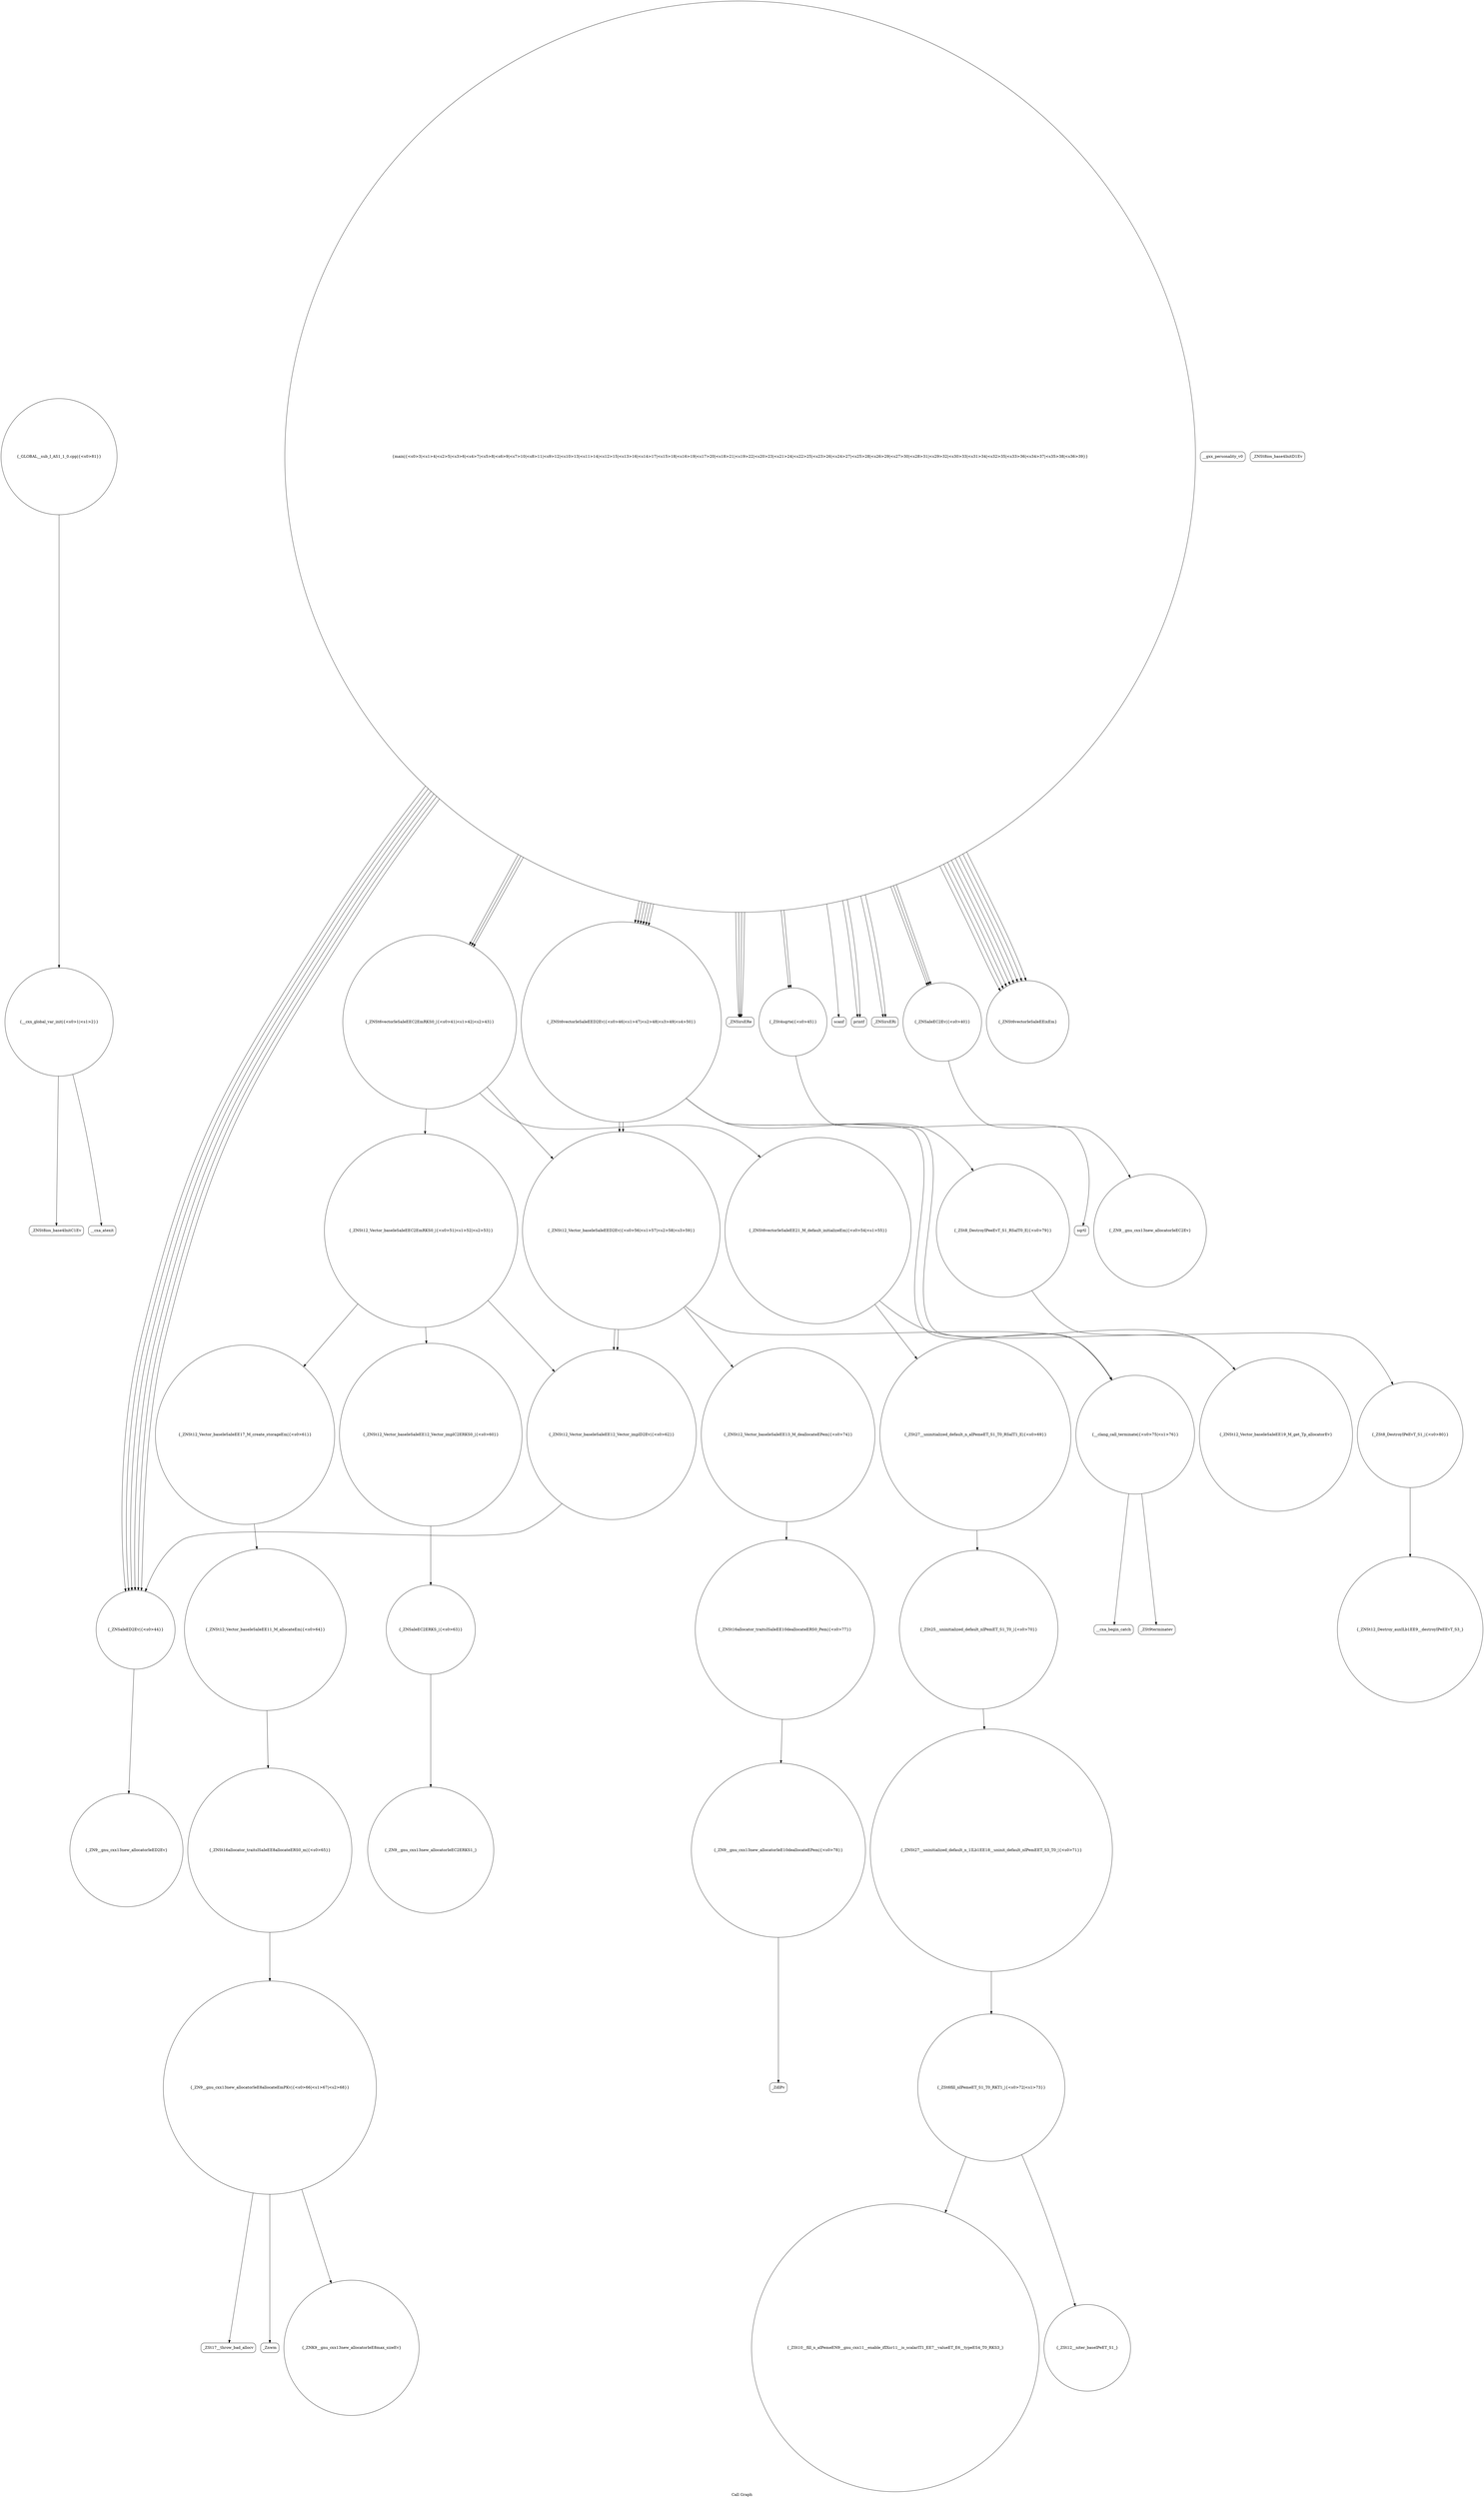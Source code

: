 digraph "Call Graph" {
	label="Call Graph";

	Node0x559822d89100 [shape=record,shape=circle,label="{__cxx_global_var_init|{<s0>1|<s1>2}}"];
	Node0x559822d89100:s0 -> Node0x559822d89180[color=black];
	Node0x559822d89100:s1 -> Node0x559822d89280[color=black];
	Node0x559822d8a780 [shape=record,shape=circle,label="{_ZN9__gnu_cxx13new_allocatorIeE10deallocateEPem|{<s0>78}}"];
	Node0x559822d8a780:s0 -> Node0x559822d8a800[color=black];
	Node0x559822d89480 [shape=record,shape=Mrecord,label="{_ZNSirsERe}"];
	Node0x559822d89800 [shape=record,shape=circle,label="{_ZSt4sqrte|{<s0>45}}"];
	Node0x559822d89800:s0 -> Node0x559822d89900[color=black];
	Node0x559822d89b80 [shape=record,shape=circle,label="{_ZNSt12_Vector_baseIeSaIeEED2Ev|{<s0>56|<s1>57|<s2>58|<s3>59}}"];
	Node0x559822d89b80:s0 -> Node0x559822d8a500[color=black];
	Node0x559822d89b80:s1 -> Node0x559822d89d00[color=black];
	Node0x559822d89b80:s2 -> Node0x559822d89d00[color=black];
	Node0x559822d89b80:s3 -> Node0x559822d8a580[color=black];
	Node0x559822d89f00 [shape=record,shape=circle,label="{_ZNSt16allocator_traitsISaIeEE8allocateERS0_m|{<s0>65}}"];
	Node0x559822d89f00:s0 -> Node0x559822d89f80[color=black];
	Node0x559822d8a280 [shape=record,shape=circle,label="{_ZSt25__uninitialized_default_nIPemET_S1_T0_|{<s0>70}}"];
	Node0x559822d8a280:s0 -> Node0x559822d8a300[color=black];
	Node0x559822d8a600 [shape=record,shape=Mrecord,label="{__cxa_begin_catch}"];
	Node0x559822d89300 [shape=record,shape=circle,label="{main|{<s0>3|<s1>4|<s2>5|<s3>6|<s4>7|<s5>8|<s6>9|<s7>10|<s8>11|<s9>12|<s10>13|<s11>14|<s12>15|<s13>16|<s14>17|<s15>18|<s16>19|<s17>20|<s18>21|<s19>22|<s20>23|<s21>24|<s22>25|<s23>26|<s24>27|<s25>28|<s26>29|<s27>30|<s28>31|<s29>32|<s30>33|<s31>34|<s32>35|<s33>36|<s34>37|<s35>38|<s36>39}}"];
	Node0x559822d89300:s0 -> Node0x559822d89380[color=black];
	Node0x559822d89300:s1 -> Node0x559822d89400[color=black];
	Node0x559822d89300:s2 -> Node0x559822d89480[color=black];
	Node0x559822d89300:s3 -> Node0x559822d89500[color=black];
	Node0x559822d89300:s4 -> Node0x559822d89500[color=black];
	Node0x559822d89300:s5 -> Node0x559822d89580[color=black];
	Node0x559822d89300:s6 -> Node0x559822d89600[color=black];
	Node0x559822d89300:s7 -> Node0x559822d89700[color=black];
	Node0x559822d89300:s8 -> Node0x559822d89580[color=black];
	Node0x559822d89300:s9 -> Node0x559822d89600[color=black];
	Node0x559822d89300:s10 -> Node0x559822d89700[color=black];
	Node0x559822d89300:s11 -> Node0x559822d89580[color=black];
	Node0x559822d89300:s12 -> Node0x559822d89600[color=black];
	Node0x559822d89300:s13 -> Node0x559822d89700[color=black];
	Node0x559822d89300:s14 -> Node0x559822d89780[color=black];
	Node0x559822d89300:s15 -> Node0x559822d89480[color=black];
	Node0x559822d89300:s16 -> Node0x559822d89780[color=black];
	Node0x559822d89300:s17 -> Node0x559822d89480[color=black];
	Node0x559822d89300:s18 -> Node0x559822d89700[color=black];
	Node0x559822d89300:s19 -> Node0x559822d89700[color=black];
	Node0x559822d89300:s20 -> Node0x559822d89700[color=black];
	Node0x559822d89300:s21 -> Node0x559822d89880[color=black];
	Node0x559822d89300:s22 -> Node0x559822d89780[color=black];
	Node0x559822d89300:s23 -> Node0x559822d89480[color=black];
	Node0x559822d89300:s24 -> Node0x559822d89780[color=black];
	Node0x559822d89300:s25 -> Node0x559822d89780[color=black];
	Node0x559822d89300:s26 -> Node0x559822d89780[color=black];
	Node0x559822d89300:s27 -> Node0x559822d89780[color=black];
	Node0x559822d89300:s28 -> Node0x559822d89780[color=black];
	Node0x559822d89300:s29 -> Node0x559822d89800[color=black];
	Node0x559822d89300:s30 -> Node0x559822d89800[color=black];
	Node0x559822d89300:s31 -> Node0x559822d89400[color=black];
	Node0x559822d89300:s32 -> Node0x559822d89880[color=black];
	Node0x559822d89300:s33 -> Node0x559822d89880[color=black];
	Node0x559822d89300:s34 -> Node0x559822d89880[color=black];
	Node0x559822d89300:s35 -> Node0x559822d89880[color=black];
	Node0x559822d89300:s36 -> Node0x559822d89880[color=black];
	Node0x559822d8b9a0 [shape=record,shape=circle,label="{_ZNSt12_Destroy_auxILb1EE9__destroyIPeEEvT_S3_}"];
	Node0x559822d89680 [shape=record,shape=Mrecord,label="{__gxx_personality_v0}"];
	Node0x559822d89a00 [shape=record,shape=circle,label="{_ZN9__gnu_cxx13new_allocatorIeED2Ev}"];
	Node0x559822d89d80 [shape=record,shape=circle,label="{_ZNSaIeEC2ERKS_|{<s0>63}}"];
	Node0x559822d89d80:s0 -> Node0x559822d89e00[color=black];
	Node0x559822d8a100 [shape=record,shape=Mrecord,label="{_Znwm}"];
	Node0x559822d8a480 [shape=record,shape=circle,label="{_ZSt12__niter_baseIPeET_S1_}"];
	Node0x559822d89180 [shape=record,shape=Mrecord,label="{_ZNSt8ios_base4InitC1Ev}"];
	Node0x559822d8a800 [shape=record,shape=Mrecord,label="{_ZdlPv}"];
	Node0x559822d89500 [shape=record,shape=Mrecord,label="{_ZNSirsERi}"];
	Node0x559822d89880 [shape=record,shape=circle,label="{_ZNSt6vectorIeSaIeEED2Ev|{<s0>46|<s1>47|<s2>48|<s3>49|<s4>50}}"];
	Node0x559822d89880:s0 -> Node0x559822d8a200[color=black];
	Node0x559822d89880:s1 -> Node0x559822d8a880[color=black];
	Node0x559822d89880:s2 -> Node0x559822d89b80[color=black];
	Node0x559822d89880:s3 -> Node0x559822d89b80[color=black];
	Node0x559822d89880:s4 -> Node0x559822d8a580[color=black];
	Node0x559822d89c00 [shape=record,shape=circle,label="{_ZNSt12_Vector_baseIeSaIeEE12_Vector_implC2ERKS0_|{<s0>60}}"];
	Node0x559822d89c00:s0 -> Node0x559822d89d80[color=black];
	Node0x559822d89f80 [shape=record,shape=circle,label="{_ZN9__gnu_cxx13new_allocatorIeE8allocateEmPKv|{<s0>66|<s1>67|<s2>68}}"];
	Node0x559822d89f80:s0 -> Node0x559822d8a000[color=black];
	Node0x559822d89f80:s1 -> Node0x559822d8a080[color=black];
	Node0x559822d89f80:s2 -> Node0x559822d8a100[color=black];
	Node0x559822d8a300 [shape=record,shape=circle,label="{_ZNSt27__uninitialized_default_n_1ILb1EE18__uninit_default_nIPemEET_S3_T0_|{<s0>71}}"];
	Node0x559822d8a300:s0 -> Node0x559822d8a380[color=black];
	Node0x559822d8a680 [shape=record,shape=Mrecord,label="{_ZSt9terminatev}"];
	Node0x559822d89380 [shape=record,shape=Mrecord,label="{scanf}"];
	Node0x559822d8ba20 [shape=record,shape=circle,label="{_GLOBAL__sub_I_AS1_1_0.cpp|{<s0>81}}"];
	Node0x559822d8ba20:s0 -> Node0x559822d89100[color=black];
	Node0x559822d89700 [shape=record,shape=circle,label="{_ZNSaIeED2Ev|{<s0>44}}"];
	Node0x559822d89700:s0 -> Node0x559822d89a00[color=black];
	Node0x559822d89a80 [shape=record,shape=circle,label="{_ZNSt12_Vector_baseIeSaIeEEC2EmRKS0_|{<s0>51|<s1>52|<s2>53}}"];
	Node0x559822d89a80:s0 -> Node0x559822d89c00[color=black];
	Node0x559822d89a80:s1 -> Node0x559822d89c80[color=black];
	Node0x559822d89a80:s2 -> Node0x559822d89d00[color=black];
	Node0x559822d89e00 [shape=record,shape=circle,label="{_ZN9__gnu_cxx13new_allocatorIeEC2ERKS1_}"];
	Node0x559822d8a180 [shape=record,shape=circle,label="{_ZSt27__uninitialized_default_n_aIPemeET_S1_T0_RSaIT1_E|{<s0>69}}"];
	Node0x559822d8a180:s0 -> Node0x559822d8a280[color=black];
	Node0x559822d8a500 [shape=record,shape=circle,label="{_ZNSt12_Vector_baseIeSaIeEE13_M_deallocateEPem|{<s0>74}}"];
	Node0x559822d8a500:s0 -> Node0x559822d8a700[color=black];
	Node0x559822d89200 [shape=record,shape=Mrecord,label="{_ZNSt8ios_base4InitD1Ev}"];
	Node0x559822d8a880 [shape=record,shape=circle,label="{_ZSt8_DestroyIPeeEvT_S1_RSaIT0_E|{<s0>79}}"];
	Node0x559822d8a880:s0 -> Node0x559822d8b920[color=black];
	Node0x559822d89580 [shape=record,shape=circle,label="{_ZNSaIeEC2Ev|{<s0>40}}"];
	Node0x559822d89580:s0 -> Node0x559822d89980[color=black];
	Node0x559822d89900 [shape=record,shape=Mrecord,label="{sqrtl}"];
	Node0x559822d89c80 [shape=record,shape=circle,label="{_ZNSt12_Vector_baseIeSaIeEE17_M_create_storageEm|{<s0>61}}"];
	Node0x559822d89c80:s0 -> Node0x559822d89e80[color=black];
	Node0x559822d8a000 [shape=record,shape=circle,label="{_ZNK9__gnu_cxx13new_allocatorIeE8max_sizeEv}"];
	Node0x559822d8a380 [shape=record,shape=circle,label="{_ZSt6fill_nIPemeET_S1_T0_RKT1_|{<s0>72|<s1>73}}"];
	Node0x559822d8a380:s0 -> Node0x559822d8a480[color=black];
	Node0x559822d8a380:s1 -> Node0x559822d8a400[color=black];
	Node0x559822d8a700 [shape=record,shape=circle,label="{_ZNSt16allocator_traitsISaIeEE10deallocateERS0_Pem|{<s0>77}}"];
	Node0x559822d8a700:s0 -> Node0x559822d8a780[color=black];
	Node0x559822d89400 [shape=record,shape=Mrecord,label="{printf}"];
	Node0x559822d89780 [shape=record,shape=circle,label="{_ZNSt6vectorIeSaIeEEixEm}"];
	Node0x559822d89b00 [shape=record,shape=circle,label="{_ZNSt6vectorIeSaIeEE21_M_default_initializeEm|{<s0>54|<s1>55}}"];
	Node0x559822d89b00:s0 -> Node0x559822d8a200[color=black];
	Node0x559822d89b00:s1 -> Node0x559822d8a180[color=black];
	Node0x559822d89e80 [shape=record,shape=circle,label="{_ZNSt12_Vector_baseIeSaIeEE11_M_allocateEm|{<s0>64}}"];
	Node0x559822d89e80:s0 -> Node0x559822d89f00[color=black];
	Node0x559822d8a200 [shape=record,shape=circle,label="{_ZNSt12_Vector_baseIeSaIeEE19_M_get_Tp_allocatorEv}"];
	Node0x559822d8a580 [shape=record,shape=circle,label="{__clang_call_terminate|{<s0>75|<s1>76}}"];
	Node0x559822d8a580:s0 -> Node0x559822d8a600[color=black];
	Node0x559822d8a580:s1 -> Node0x559822d8a680[color=black];
	Node0x559822d89280 [shape=record,shape=Mrecord,label="{__cxa_atexit}"];
	Node0x559822d8b920 [shape=record,shape=circle,label="{_ZSt8_DestroyIPeEvT_S1_|{<s0>80}}"];
	Node0x559822d8b920:s0 -> Node0x559822d8b9a0[color=black];
	Node0x559822d89600 [shape=record,shape=circle,label="{_ZNSt6vectorIeSaIeEEC2EmRKS0_|{<s0>41|<s1>42|<s2>43}}"];
	Node0x559822d89600:s0 -> Node0x559822d89a80[color=black];
	Node0x559822d89600:s1 -> Node0x559822d89b00[color=black];
	Node0x559822d89600:s2 -> Node0x559822d89b80[color=black];
	Node0x559822d89980 [shape=record,shape=circle,label="{_ZN9__gnu_cxx13new_allocatorIeEC2Ev}"];
	Node0x559822d89d00 [shape=record,shape=circle,label="{_ZNSt12_Vector_baseIeSaIeEE12_Vector_implD2Ev|{<s0>62}}"];
	Node0x559822d89d00:s0 -> Node0x559822d89700[color=black];
	Node0x559822d8a080 [shape=record,shape=Mrecord,label="{_ZSt17__throw_bad_allocv}"];
	Node0x559822d8a400 [shape=record,shape=circle,label="{_ZSt10__fill_n_aIPemeEN9__gnu_cxx11__enable_ifIXsr11__is_scalarIT1_EE7__valueET_E6__typeES4_T0_RKS3_}"];
}
